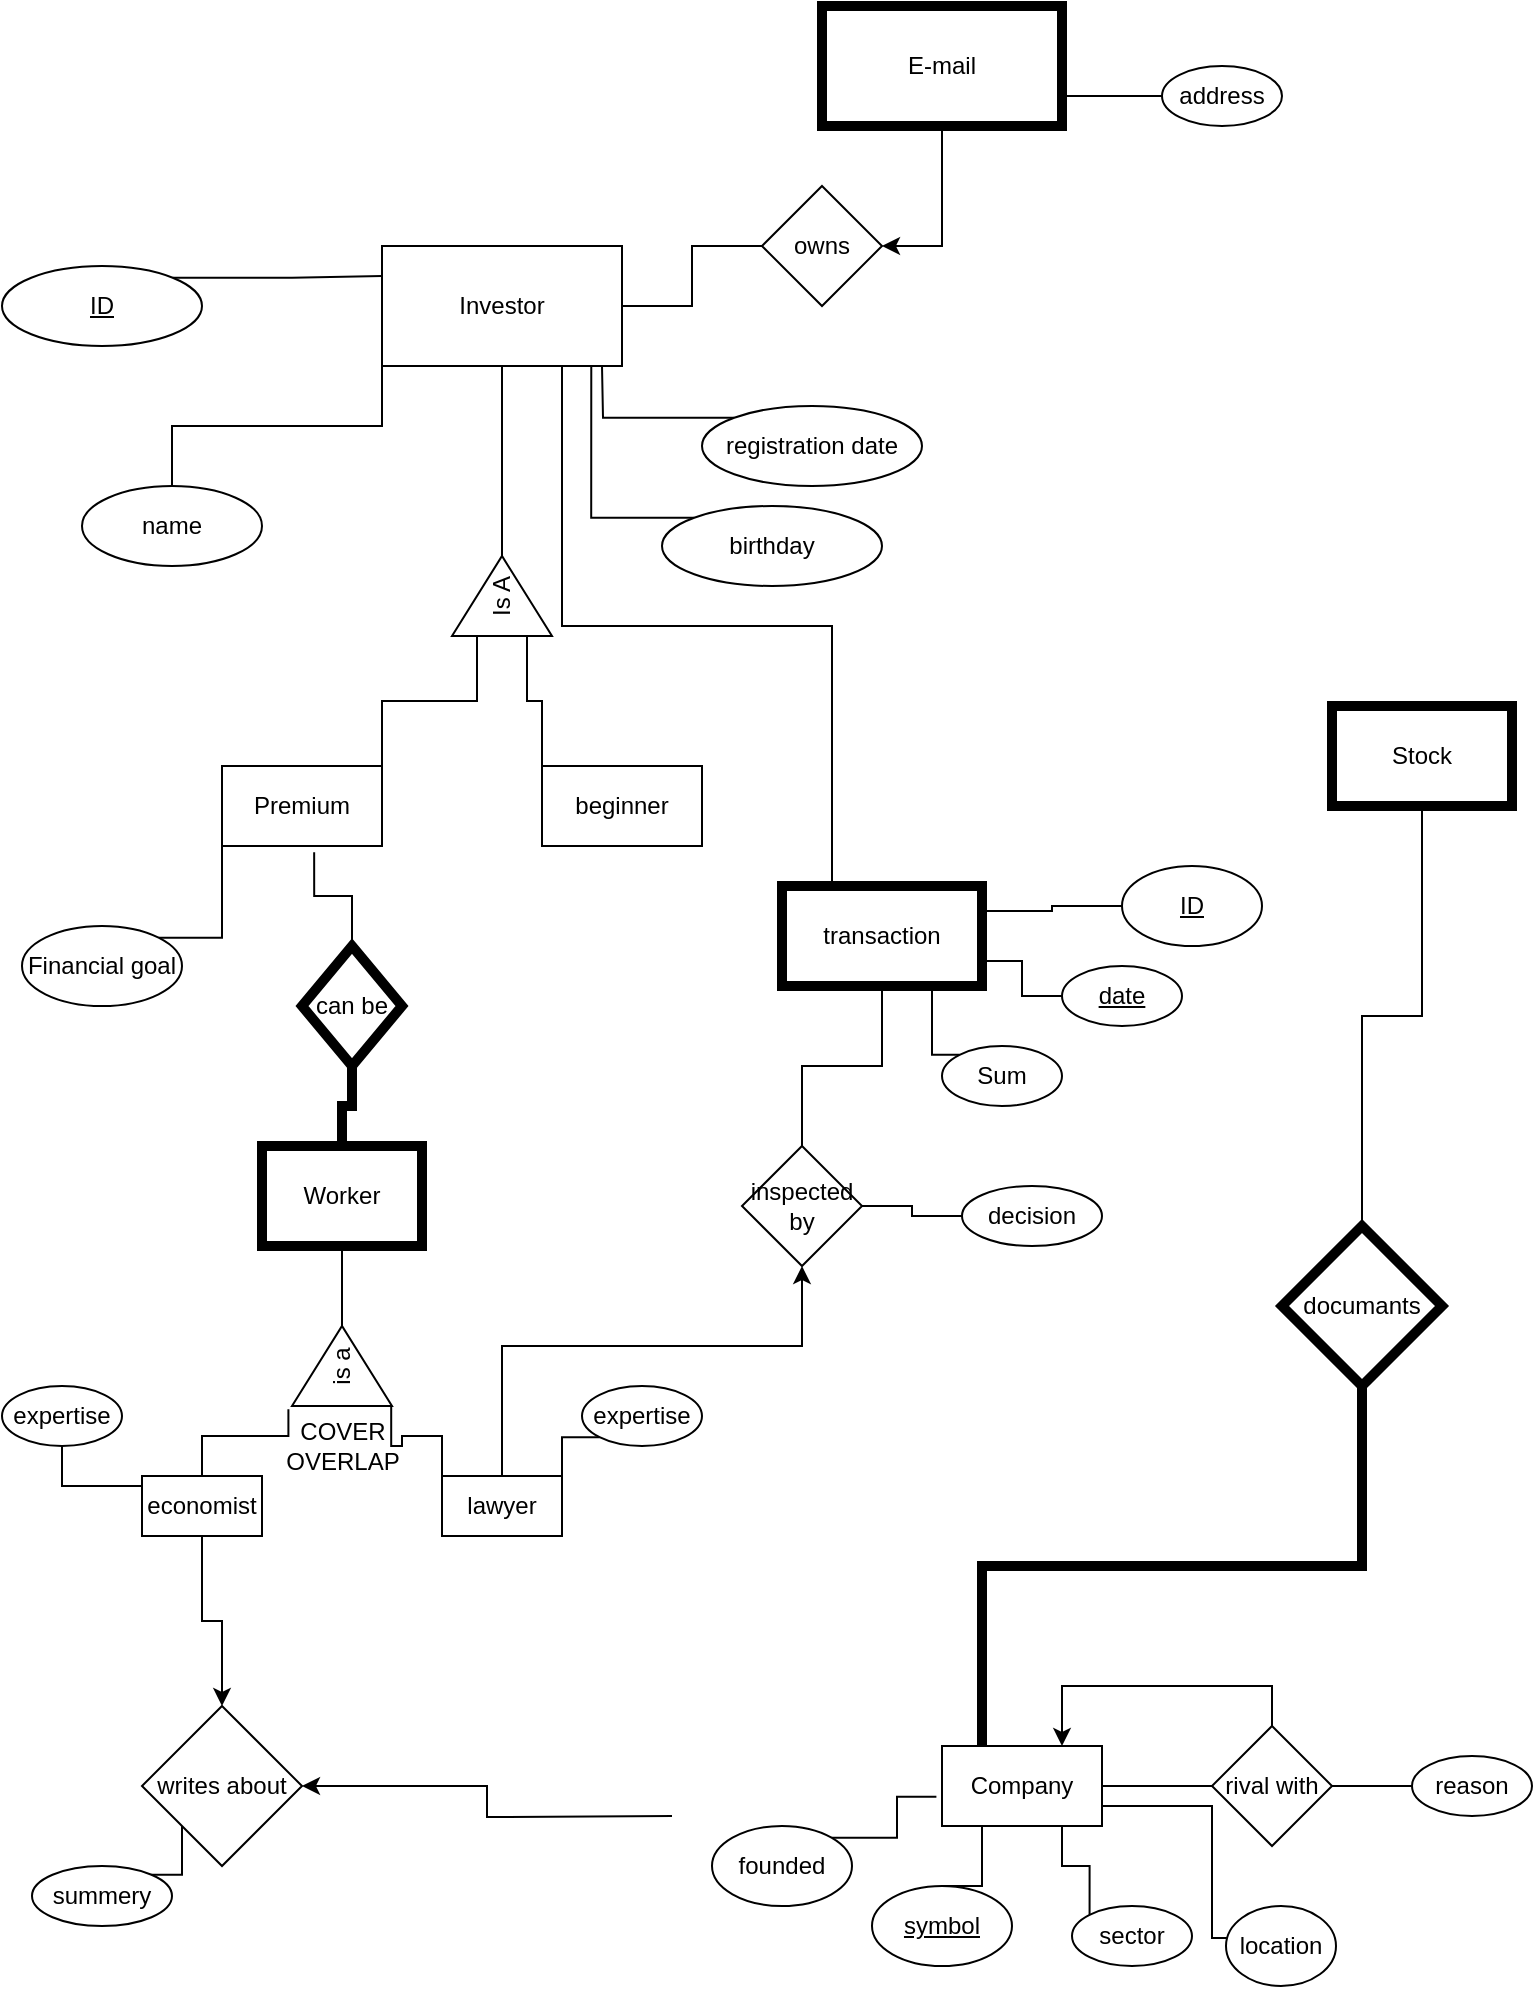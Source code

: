 <mxfile version="15.9.6" type="github">
  <diagram id="R2lEEEUBdFMjLlhIrx00" name="Page-1">
    <mxGraphModel dx="602" dy="360" grid="1" gridSize="10" guides="1" tooltips="1" connect="1" arrows="1" fold="1" page="1" pageScale="1" pageWidth="850" pageHeight="1100" math="0" shadow="0" extFonts="Permanent Marker^https://fonts.googleapis.com/css?family=Permanent+Marker">
      <root>
        <mxCell id="0" />
        <mxCell id="1" parent="0" />
        <mxCell id="njEcEhc0b-pXL3yW48il-44" style="edgeStyle=orthogonalEdgeStyle;rounded=0;orthogonalLoop=1;jettySize=auto;html=1;exitX=0.25;exitY=1;exitDx=0;exitDy=0;entryX=0.5;entryY=0;entryDx=0;entryDy=0;endArrow=none;endFill=0;" edge="1" parent="1" source="njEcEhc0b-pXL3yW48il-39" target="njEcEhc0b-pXL3yW48il-43">
          <mxGeometry relative="1" as="geometry">
            <Array as="points">
              <mxPoint x="210" y="240" />
              <mxPoint x="210" y="270" />
              <mxPoint x="105" y="270" />
            </Array>
          </mxGeometry>
        </mxCell>
        <mxCell id="njEcEhc0b-pXL3yW48il-39" value="Investor" style="rounded=0;whiteSpace=wrap;html=1;" vertex="1" parent="1">
          <mxGeometry x="210" y="180" width="120" height="60" as="geometry" />
        </mxCell>
        <mxCell id="njEcEhc0b-pXL3yW48il-42" style="edgeStyle=orthogonalEdgeStyle;rounded=0;orthogonalLoop=1;jettySize=auto;html=1;exitX=1;exitY=0;exitDx=0;exitDy=0;endArrow=none;endFill=0;entryX=0;entryY=0.25;entryDx=0;entryDy=0;" edge="1" parent="1" source="njEcEhc0b-pXL3yW48il-41" target="njEcEhc0b-pXL3yW48il-39">
          <mxGeometry relative="1" as="geometry">
            <mxPoint x="180" y="196" as="targetPoint" />
          </mxGeometry>
        </mxCell>
        <mxCell id="njEcEhc0b-pXL3yW48il-41" value="&lt;u&gt;ID&lt;/u&gt;" style="ellipse;whiteSpace=wrap;html=1;strokeWidth=1;fillColor=#FFFFFF;" vertex="1" parent="1">
          <mxGeometry x="20" y="190" width="100" height="40" as="geometry" />
        </mxCell>
        <mxCell id="njEcEhc0b-pXL3yW48il-43" value="name" style="ellipse;whiteSpace=wrap;html=1;strokeWidth=1;fillColor=#FFFFFF;" vertex="1" parent="1">
          <mxGeometry x="60" y="300" width="90" height="40" as="geometry" />
        </mxCell>
        <mxCell id="njEcEhc0b-pXL3yW48il-46" style="edgeStyle=orthogonalEdgeStyle;rounded=0;orthogonalLoop=1;jettySize=auto;html=1;exitX=0;exitY=0;exitDx=0;exitDy=0;entryX=0.872;entryY=1;entryDx=0;entryDy=0;entryPerimeter=0;endArrow=none;endFill=0;" edge="1" parent="1" source="njEcEhc0b-pXL3yW48il-45" target="njEcEhc0b-pXL3yW48il-39">
          <mxGeometry relative="1" as="geometry" />
        </mxCell>
        <mxCell id="njEcEhc0b-pXL3yW48il-45" value="birthday" style="ellipse;whiteSpace=wrap;html=1;strokeWidth=1;fillColor=#FFFFFF;" vertex="1" parent="1">
          <mxGeometry x="350" y="310" width="110" height="40" as="geometry" />
        </mxCell>
        <mxCell id="njEcEhc0b-pXL3yW48il-48" style="edgeStyle=orthogonalEdgeStyle;rounded=0;orthogonalLoop=1;jettySize=auto;html=1;exitX=0;exitY=0;exitDx=0;exitDy=0;endArrow=none;endFill=0;" edge="1" parent="1" source="njEcEhc0b-pXL3yW48il-47">
          <mxGeometry relative="1" as="geometry">
            <mxPoint x="320" y="240" as="targetPoint" />
          </mxGeometry>
        </mxCell>
        <mxCell id="njEcEhc0b-pXL3yW48il-47" value="registration date" style="ellipse;whiteSpace=wrap;html=1;strokeWidth=1;fillColor=#FFFFFF;" vertex="1" parent="1">
          <mxGeometry x="370" y="260" width="110" height="40" as="geometry" />
        </mxCell>
        <mxCell id="njEcEhc0b-pXL3yW48il-53" style="edgeStyle=orthogonalEdgeStyle;rounded=0;orthogonalLoop=1;jettySize=auto;html=1;exitX=0.5;exitY=1;exitDx=0;exitDy=0;entryX=1;entryY=0.5;entryDx=0;entryDy=0;endArrow=classic;endFill=1;" edge="1" parent="1" source="njEcEhc0b-pXL3yW48il-49" target="njEcEhc0b-pXL3yW48il-50">
          <mxGeometry relative="1" as="geometry" />
        </mxCell>
        <mxCell id="njEcEhc0b-pXL3yW48il-49" value="E-mail" style="rounded=0;whiteSpace=wrap;html=1;strokeWidth=5;fillColor=#FFFFFF;" vertex="1" parent="1">
          <mxGeometry x="430" y="60" width="120" height="60" as="geometry" />
        </mxCell>
        <mxCell id="njEcEhc0b-pXL3yW48il-51" style="edgeStyle=orthogonalEdgeStyle;rounded=0;orthogonalLoop=1;jettySize=auto;html=1;exitX=0;exitY=0.5;exitDx=0;exitDy=0;entryX=1;entryY=0.5;entryDx=0;entryDy=0;endArrow=none;endFill=0;" edge="1" parent="1" source="njEcEhc0b-pXL3yW48il-50" target="njEcEhc0b-pXL3yW48il-39">
          <mxGeometry relative="1" as="geometry" />
        </mxCell>
        <mxCell id="njEcEhc0b-pXL3yW48il-50" value="owns" style="rhombus;whiteSpace=wrap;html=1;strokeWidth=1;fillColor=#FFFFFF;" vertex="1" parent="1">
          <mxGeometry x="400" y="150" width="60" height="60" as="geometry" />
        </mxCell>
        <mxCell id="njEcEhc0b-pXL3yW48il-55" style="edgeStyle=orthogonalEdgeStyle;rounded=0;orthogonalLoop=1;jettySize=auto;html=1;exitX=0;exitY=0.5;exitDx=0;exitDy=0;entryX=1;entryY=0.75;entryDx=0;entryDy=0;endArrow=none;endFill=0;" edge="1" parent="1" source="njEcEhc0b-pXL3yW48il-54" target="njEcEhc0b-pXL3yW48il-49">
          <mxGeometry relative="1" as="geometry" />
        </mxCell>
        <mxCell id="njEcEhc0b-pXL3yW48il-54" value="address" style="ellipse;whiteSpace=wrap;html=1;strokeWidth=1;fillColor=#FFFFFF;" vertex="1" parent="1">
          <mxGeometry x="600" y="90" width="60" height="30" as="geometry" />
        </mxCell>
        <mxCell id="njEcEhc0b-pXL3yW48il-57" style="edgeStyle=orthogonalEdgeStyle;rounded=0;orthogonalLoop=1;jettySize=auto;html=1;exitX=1;exitY=0.5;exitDx=0;exitDy=0;entryX=0.5;entryY=1;entryDx=0;entryDy=0;endArrow=none;endFill=0;" edge="1" parent="1" source="njEcEhc0b-pXL3yW48il-56" target="njEcEhc0b-pXL3yW48il-39">
          <mxGeometry relative="1" as="geometry" />
        </mxCell>
        <mxCell id="njEcEhc0b-pXL3yW48il-59" style="edgeStyle=orthogonalEdgeStyle;rounded=0;orthogonalLoop=1;jettySize=auto;html=1;exitX=0;exitY=0.25;exitDx=0;exitDy=0;entryX=1;entryY=0;entryDx=0;entryDy=0;endArrow=none;endFill=0;" edge="1" parent="1" source="njEcEhc0b-pXL3yW48il-56" target="njEcEhc0b-pXL3yW48il-58">
          <mxGeometry relative="1" as="geometry" />
        </mxCell>
        <mxCell id="njEcEhc0b-pXL3yW48il-56" value="Is A" style="triangle;whiteSpace=wrap;html=1;strokeWidth=1;fillColor=#FFFFFF;rotation=-90;" vertex="1" parent="1">
          <mxGeometry x="250" y="330" width="40" height="50" as="geometry" />
        </mxCell>
        <mxCell id="njEcEhc0b-pXL3yW48il-58" value="Premium" style="rounded=0;whiteSpace=wrap;html=1;strokeWidth=1;fillColor=#FFFFFF;" vertex="1" parent="1">
          <mxGeometry x="130" y="440" width="80" height="40" as="geometry" />
        </mxCell>
        <mxCell id="njEcEhc0b-pXL3yW48il-61" style="edgeStyle=orthogonalEdgeStyle;rounded=0;orthogonalLoop=1;jettySize=auto;html=1;exitX=0;exitY=0;exitDx=0;exitDy=0;entryX=0;entryY=0.75;entryDx=0;entryDy=0;endArrow=none;endFill=0;" edge="1" parent="1" source="njEcEhc0b-pXL3yW48il-60" target="njEcEhc0b-pXL3yW48il-56">
          <mxGeometry relative="1" as="geometry" />
        </mxCell>
        <mxCell id="njEcEhc0b-pXL3yW48il-60" value="beginner" style="rounded=0;whiteSpace=wrap;html=1;strokeWidth=1;fillColor=#FFFFFF;" vertex="1" parent="1">
          <mxGeometry x="290" y="440" width="80" height="40" as="geometry" />
        </mxCell>
        <mxCell id="njEcEhc0b-pXL3yW48il-63" style="edgeStyle=orthogonalEdgeStyle;rounded=0;orthogonalLoop=1;jettySize=auto;html=1;exitX=1;exitY=0;exitDx=0;exitDy=0;entryX=0;entryY=1;entryDx=0;entryDy=0;endArrow=none;endFill=0;" edge="1" parent="1" source="njEcEhc0b-pXL3yW48il-62" target="njEcEhc0b-pXL3yW48il-58">
          <mxGeometry relative="1" as="geometry" />
        </mxCell>
        <mxCell id="njEcEhc0b-pXL3yW48il-62" value="Financial goal" style="ellipse;whiteSpace=wrap;html=1;strokeWidth=1;fillColor=#FFFFFF;" vertex="1" parent="1">
          <mxGeometry x="30" y="520" width="80" height="40" as="geometry" />
        </mxCell>
        <mxCell id="njEcEhc0b-pXL3yW48il-66" style="edgeStyle=orthogonalEdgeStyle;rounded=0;orthogonalLoop=1;jettySize=auto;html=1;exitX=0.5;exitY=0;exitDx=0;exitDy=0;entryX=0.5;entryY=1;entryDx=0;entryDy=0;endArrow=none;endFill=0;strokeWidth=5;" edge="1" parent="1" source="njEcEhc0b-pXL3yW48il-64" target="njEcEhc0b-pXL3yW48il-65">
          <mxGeometry relative="1" as="geometry" />
        </mxCell>
        <mxCell id="njEcEhc0b-pXL3yW48il-64" value="Worker" style="rounded=0;whiteSpace=wrap;html=1;strokeWidth=5;fillColor=#FFFFFF;" vertex="1" parent="1">
          <mxGeometry x="150" y="630" width="80" height="50" as="geometry" />
        </mxCell>
        <mxCell id="njEcEhc0b-pXL3yW48il-67" style="edgeStyle=orthogonalEdgeStyle;rounded=0;orthogonalLoop=1;jettySize=auto;html=1;exitX=0.5;exitY=0;exitDx=0;exitDy=0;entryX=0.576;entryY=1.078;entryDx=0;entryDy=0;entryPerimeter=0;endArrow=none;endFill=0;strokeWidth=1;" edge="1" parent="1" source="njEcEhc0b-pXL3yW48il-65" target="njEcEhc0b-pXL3yW48il-58">
          <mxGeometry relative="1" as="geometry" />
        </mxCell>
        <mxCell id="njEcEhc0b-pXL3yW48il-65" value="can be" style="rhombus;whiteSpace=wrap;html=1;strokeWidth=5;fillColor=#FFFFFF;" vertex="1" parent="1">
          <mxGeometry x="170" y="530" width="50" height="60" as="geometry" />
        </mxCell>
        <mxCell id="njEcEhc0b-pXL3yW48il-69" style="edgeStyle=orthogonalEdgeStyle;rounded=0;orthogonalLoop=1;jettySize=auto;html=1;exitX=1;exitY=0.5;exitDx=0;exitDy=0;entryX=0.5;entryY=1;entryDx=0;entryDy=0;endArrow=none;endFill=0;strokeWidth=1;" edge="1" parent="1" source="njEcEhc0b-pXL3yW48il-68" target="njEcEhc0b-pXL3yW48il-64">
          <mxGeometry relative="1" as="geometry" />
        </mxCell>
        <mxCell id="njEcEhc0b-pXL3yW48il-68" value="is a" style="triangle;whiteSpace=wrap;html=1;strokeWidth=1;fillColor=#FFFFFF;rotation=-90;" vertex="1" parent="1">
          <mxGeometry x="170" y="715" width="40" height="50" as="geometry" />
        </mxCell>
        <mxCell id="njEcEhc0b-pXL3yW48il-70" value="COVER&lt;br&gt;OVERLAP" style="text;html=1;align=center;verticalAlign=middle;resizable=0;points=[];autosize=1;strokeColor=none;fillColor=none;" vertex="1" parent="1">
          <mxGeometry x="155" y="765" width="70" height="30" as="geometry" />
        </mxCell>
        <mxCell id="njEcEhc0b-pXL3yW48il-72" style="edgeStyle=orthogonalEdgeStyle;rounded=0;orthogonalLoop=1;jettySize=auto;html=1;exitX=0;exitY=0;exitDx=0;exitDy=0;entryX=0.008;entryY=0.992;entryDx=0;entryDy=0;entryPerimeter=0;endArrow=none;endFill=0;strokeWidth=1;" edge="1" parent="1" source="njEcEhc0b-pXL3yW48il-71" target="njEcEhc0b-pXL3yW48il-68">
          <mxGeometry relative="1" as="geometry" />
        </mxCell>
        <mxCell id="njEcEhc0b-pXL3yW48il-81" style="edgeStyle=orthogonalEdgeStyle;rounded=0;orthogonalLoop=1;jettySize=auto;html=1;exitX=0.5;exitY=0;exitDx=0;exitDy=0;endArrow=classic;endFill=1;strokeWidth=1;" edge="1" parent="1" source="njEcEhc0b-pXL3yW48il-71" target="njEcEhc0b-pXL3yW48il-80">
          <mxGeometry relative="1" as="geometry">
            <Array as="points">
              <mxPoint x="270" y="730" />
              <mxPoint x="420" y="730" />
            </Array>
          </mxGeometry>
        </mxCell>
        <mxCell id="njEcEhc0b-pXL3yW48il-71" value="lawyer" style="rounded=0;whiteSpace=wrap;html=1;strokeWidth=1;fillColor=#FFFFFF;" vertex="1" parent="1">
          <mxGeometry x="240" y="795" width="60" height="30" as="geometry" />
        </mxCell>
        <mxCell id="njEcEhc0b-pXL3yW48il-74" style="edgeStyle=orthogonalEdgeStyle;rounded=0;orthogonalLoop=1;jettySize=auto;html=1;exitX=0.5;exitY=0;exitDx=0;exitDy=0;entryX=-0.041;entryY=-0.036;entryDx=0;entryDy=0;entryPerimeter=0;endArrow=none;endFill=0;strokeWidth=1;" edge="1" parent="1" source="njEcEhc0b-pXL3yW48il-73" target="njEcEhc0b-pXL3yW48il-68">
          <mxGeometry relative="1" as="geometry" />
        </mxCell>
        <mxCell id="njEcEhc0b-pXL3yW48il-111" style="edgeStyle=orthogonalEdgeStyle;rounded=0;orthogonalLoop=1;jettySize=auto;html=1;exitX=0.5;exitY=1;exitDx=0;exitDy=0;entryX=0.5;entryY=0;entryDx=0;entryDy=0;endArrow=classic;endFill=1;strokeWidth=1;" edge="1" parent="1" source="njEcEhc0b-pXL3yW48il-73" target="njEcEhc0b-pXL3yW48il-108">
          <mxGeometry relative="1" as="geometry" />
        </mxCell>
        <mxCell id="njEcEhc0b-pXL3yW48il-73" value="economist" style="rounded=0;whiteSpace=wrap;html=1;strokeWidth=1;fillColor=#FFFFFF;" vertex="1" parent="1">
          <mxGeometry x="90" y="795" width="60" height="30" as="geometry" />
        </mxCell>
        <mxCell id="njEcEhc0b-pXL3yW48il-76" style="edgeStyle=orthogonalEdgeStyle;rounded=0;orthogonalLoop=1;jettySize=auto;html=1;exitX=0;exitY=1;exitDx=0;exitDy=0;entryX=1;entryY=0;entryDx=0;entryDy=0;endArrow=none;endFill=0;strokeWidth=1;" edge="1" parent="1" source="njEcEhc0b-pXL3yW48il-75" target="njEcEhc0b-pXL3yW48il-71">
          <mxGeometry relative="1" as="geometry" />
        </mxCell>
        <mxCell id="njEcEhc0b-pXL3yW48il-75" value="expertise" style="ellipse;whiteSpace=wrap;html=1;strokeWidth=1;fillColor=#FFFFFF;" vertex="1" parent="1">
          <mxGeometry x="310" y="750" width="60" height="30" as="geometry" />
        </mxCell>
        <mxCell id="njEcEhc0b-pXL3yW48il-78" style="edgeStyle=orthogonalEdgeStyle;rounded=0;orthogonalLoop=1;jettySize=auto;html=1;exitX=0.5;exitY=1;exitDx=0;exitDy=0;entryX=0;entryY=0;entryDx=0;entryDy=0;endArrow=none;endFill=0;strokeWidth=1;" edge="1" parent="1" source="njEcEhc0b-pXL3yW48il-77" target="njEcEhc0b-pXL3yW48il-73">
          <mxGeometry relative="1" as="geometry" />
        </mxCell>
        <mxCell id="njEcEhc0b-pXL3yW48il-77" value="expertise" style="ellipse;whiteSpace=wrap;html=1;strokeWidth=1;fillColor=#FFFFFF;" vertex="1" parent="1">
          <mxGeometry x="20" y="750" width="60" height="30" as="geometry" />
        </mxCell>
        <mxCell id="njEcEhc0b-pXL3yW48il-91" style="edgeStyle=orthogonalEdgeStyle;rounded=0;orthogonalLoop=1;jettySize=auto;html=1;exitX=0.25;exitY=0;exitDx=0;exitDy=0;entryX=0.75;entryY=1;entryDx=0;entryDy=0;endArrow=none;endFill=0;strokeWidth=1;" edge="1" parent="1" source="njEcEhc0b-pXL3yW48il-79" target="njEcEhc0b-pXL3yW48il-39">
          <mxGeometry relative="1" as="geometry" />
        </mxCell>
        <mxCell id="njEcEhc0b-pXL3yW48il-79" value="transaction" style="rounded=0;whiteSpace=wrap;html=1;strokeWidth=5;fillColor=#FFFFFF;" vertex="1" parent="1">
          <mxGeometry x="410" y="500" width="100" height="50" as="geometry" />
        </mxCell>
        <mxCell id="njEcEhc0b-pXL3yW48il-84" style="edgeStyle=orthogonalEdgeStyle;rounded=0;orthogonalLoop=1;jettySize=auto;html=1;exitX=0.5;exitY=0;exitDx=0;exitDy=0;entryX=0.5;entryY=1;entryDx=0;entryDy=0;endArrow=none;endFill=0;strokeWidth=1;" edge="1" parent="1" source="njEcEhc0b-pXL3yW48il-80" target="njEcEhc0b-pXL3yW48il-79">
          <mxGeometry relative="1" as="geometry" />
        </mxCell>
        <mxCell id="njEcEhc0b-pXL3yW48il-80" value="inspected by" style="rhombus;whiteSpace=wrap;html=1;strokeWidth=1;fillColor=#FFFFFF;" vertex="1" parent="1">
          <mxGeometry x="390" y="630" width="60" height="60" as="geometry" />
        </mxCell>
        <mxCell id="njEcEhc0b-pXL3yW48il-83" style="edgeStyle=orthogonalEdgeStyle;rounded=0;orthogonalLoop=1;jettySize=auto;html=1;exitX=0;exitY=0.5;exitDx=0;exitDy=0;entryX=1;entryY=0.5;entryDx=0;entryDy=0;endArrow=none;endFill=0;strokeWidth=1;" edge="1" parent="1" source="njEcEhc0b-pXL3yW48il-82" target="njEcEhc0b-pXL3yW48il-80">
          <mxGeometry relative="1" as="geometry" />
        </mxCell>
        <mxCell id="njEcEhc0b-pXL3yW48il-82" value="decision" style="ellipse;whiteSpace=wrap;html=1;strokeWidth=1;fillColor=#FFFFFF;" vertex="1" parent="1">
          <mxGeometry x="500" y="650" width="70" height="30" as="geometry" />
        </mxCell>
        <mxCell id="njEcEhc0b-pXL3yW48il-86" style="edgeStyle=orthogonalEdgeStyle;rounded=0;orthogonalLoop=1;jettySize=auto;html=1;exitX=0;exitY=0.5;exitDx=0;exitDy=0;entryX=1;entryY=0.75;entryDx=0;entryDy=0;endArrow=none;endFill=0;strokeWidth=1;" edge="1" parent="1" source="njEcEhc0b-pXL3yW48il-85" target="njEcEhc0b-pXL3yW48il-79">
          <mxGeometry relative="1" as="geometry" />
        </mxCell>
        <mxCell id="njEcEhc0b-pXL3yW48il-85" value="&lt;u&gt;date&lt;/u&gt;" style="ellipse;whiteSpace=wrap;html=1;strokeWidth=1;fillColor=#FFFFFF;" vertex="1" parent="1">
          <mxGeometry x="550" y="540" width="60" height="30" as="geometry" />
        </mxCell>
        <mxCell id="njEcEhc0b-pXL3yW48il-88" style="edgeStyle=orthogonalEdgeStyle;rounded=0;orthogonalLoop=1;jettySize=auto;html=1;exitX=0;exitY=0.5;exitDx=0;exitDy=0;entryX=1;entryY=0.25;entryDx=0;entryDy=0;endArrow=none;endFill=0;strokeWidth=1;" edge="1" parent="1" source="njEcEhc0b-pXL3yW48il-87" target="njEcEhc0b-pXL3yW48il-79">
          <mxGeometry relative="1" as="geometry" />
        </mxCell>
        <mxCell id="njEcEhc0b-pXL3yW48il-87" value="&lt;u&gt;ID&lt;/u&gt;" style="ellipse;whiteSpace=wrap;html=1;strokeWidth=1;fillColor=#FFFFFF;" vertex="1" parent="1">
          <mxGeometry x="580" y="490" width="70" height="40" as="geometry" />
        </mxCell>
        <mxCell id="njEcEhc0b-pXL3yW48il-90" style="edgeStyle=orthogonalEdgeStyle;rounded=0;orthogonalLoop=1;jettySize=auto;html=1;exitX=0;exitY=0;exitDx=0;exitDy=0;entryX=0.75;entryY=1;entryDx=0;entryDy=0;endArrow=none;endFill=0;strokeWidth=1;" edge="1" parent="1" source="njEcEhc0b-pXL3yW48il-89" target="njEcEhc0b-pXL3yW48il-79">
          <mxGeometry relative="1" as="geometry" />
        </mxCell>
        <mxCell id="njEcEhc0b-pXL3yW48il-89" value="Sum" style="ellipse;whiteSpace=wrap;html=1;strokeWidth=1;fillColor=#FFFFFF;" vertex="1" parent="1">
          <mxGeometry x="490" y="580" width="60" height="30" as="geometry" />
        </mxCell>
        <mxCell id="njEcEhc0b-pXL3yW48il-94" style="edgeStyle=orthogonalEdgeStyle;rounded=0;orthogonalLoop=1;jettySize=auto;html=1;exitX=1;exitY=0.5;exitDx=0;exitDy=0;entryX=0;entryY=0.5;entryDx=0;entryDy=0;endArrow=none;endFill=0;strokeWidth=1;" edge="1" parent="1" source="njEcEhc0b-pXL3yW48il-92" target="njEcEhc0b-pXL3yW48il-93">
          <mxGeometry relative="1" as="geometry" />
        </mxCell>
        <mxCell id="njEcEhc0b-pXL3yW48il-92" value="Company" style="rounded=0;whiteSpace=wrap;html=1;strokeWidth=1;fillColor=#FFFFFF;" vertex="1" parent="1">
          <mxGeometry x="490" y="930" width="80" height="40" as="geometry" />
        </mxCell>
        <mxCell id="njEcEhc0b-pXL3yW48il-95" style="edgeStyle=orthogonalEdgeStyle;rounded=0;orthogonalLoop=1;jettySize=auto;html=1;exitX=0.5;exitY=0;exitDx=0;exitDy=0;entryX=0.75;entryY=0;entryDx=0;entryDy=0;endArrow=classic;endFill=1;strokeWidth=1;" edge="1" parent="1" source="njEcEhc0b-pXL3yW48il-93" target="njEcEhc0b-pXL3yW48il-92">
          <mxGeometry relative="1" as="geometry" />
        </mxCell>
        <mxCell id="njEcEhc0b-pXL3yW48il-105" style="edgeStyle=orthogonalEdgeStyle;rounded=0;orthogonalLoop=1;jettySize=auto;html=1;exitX=1;exitY=0.5;exitDx=0;exitDy=0;entryX=0;entryY=0.5;entryDx=0;entryDy=0;endArrow=none;endFill=0;strokeWidth=1;" edge="1" parent="1" source="njEcEhc0b-pXL3yW48il-93" target="njEcEhc0b-pXL3yW48il-104">
          <mxGeometry relative="1" as="geometry" />
        </mxCell>
        <mxCell id="njEcEhc0b-pXL3yW48il-93" value="rival with" style="rhombus;whiteSpace=wrap;html=1;strokeWidth=1;fillColor=#FFFFFF;" vertex="1" parent="1">
          <mxGeometry x="625" y="920" width="60" height="60" as="geometry" />
        </mxCell>
        <mxCell id="njEcEhc0b-pXL3yW48il-98" style="edgeStyle=orthogonalEdgeStyle;rounded=0;orthogonalLoop=1;jettySize=auto;html=1;exitX=1;exitY=0;exitDx=0;exitDy=0;entryX=-0.035;entryY=0.635;entryDx=0;entryDy=0;entryPerimeter=0;endArrow=none;endFill=0;strokeWidth=1;" edge="1" parent="1" source="njEcEhc0b-pXL3yW48il-96" target="njEcEhc0b-pXL3yW48il-92">
          <mxGeometry relative="1" as="geometry" />
        </mxCell>
        <mxCell id="njEcEhc0b-pXL3yW48il-96" value="founded" style="ellipse;whiteSpace=wrap;html=1;strokeWidth=1;fillColor=#FFFFFF;" vertex="1" parent="1">
          <mxGeometry x="375" y="970" width="70" height="40" as="geometry" />
        </mxCell>
        <mxCell id="njEcEhc0b-pXL3yW48il-99" style="edgeStyle=orthogonalEdgeStyle;rounded=0;orthogonalLoop=1;jettySize=auto;html=1;exitX=0.5;exitY=0;exitDx=0;exitDy=0;entryX=0.25;entryY=1;entryDx=0;entryDy=0;endArrow=none;endFill=0;strokeWidth=1;" edge="1" parent="1" source="njEcEhc0b-pXL3yW48il-97" target="njEcEhc0b-pXL3yW48il-92">
          <mxGeometry relative="1" as="geometry" />
        </mxCell>
        <mxCell id="njEcEhc0b-pXL3yW48il-97" value="&lt;u&gt;symbol&lt;/u&gt;" style="ellipse;whiteSpace=wrap;html=1;strokeWidth=1;fillColor=#FFFFFF;" vertex="1" parent="1">
          <mxGeometry x="455" y="1000" width="70" height="40" as="geometry" />
        </mxCell>
        <mxCell id="njEcEhc0b-pXL3yW48il-101" style="edgeStyle=orthogonalEdgeStyle;rounded=0;orthogonalLoop=1;jettySize=auto;html=1;exitX=0;exitY=0;exitDx=0;exitDy=0;entryX=0.75;entryY=1;entryDx=0;entryDy=0;endArrow=none;endFill=0;strokeWidth=1;" edge="1" parent="1" source="njEcEhc0b-pXL3yW48il-100" target="njEcEhc0b-pXL3yW48il-92">
          <mxGeometry relative="1" as="geometry" />
        </mxCell>
        <mxCell id="njEcEhc0b-pXL3yW48il-100" value="sector" style="ellipse;whiteSpace=wrap;html=1;strokeWidth=1;fillColor=#FFFFFF;" vertex="1" parent="1">
          <mxGeometry x="555" y="1010" width="60" height="30" as="geometry" />
        </mxCell>
        <mxCell id="njEcEhc0b-pXL3yW48il-103" style="edgeStyle=orthogonalEdgeStyle;rounded=0;orthogonalLoop=1;jettySize=auto;html=1;exitX=0;exitY=0;exitDx=0;exitDy=0;entryX=1;entryY=0.75;entryDx=0;entryDy=0;endArrow=none;endFill=0;strokeWidth=1;" edge="1" parent="1" source="njEcEhc0b-pXL3yW48il-102" target="njEcEhc0b-pXL3yW48il-92">
          <mxGeometry relative="1" as="geometry">
            <Array as="points">
              <mxPoint x="625" y="1026" />
              <mxPoint x="625" y="960" />
            </Array>
          </mxGeometry>
        </mxCell>
        <mxCell id="njEcEhc0b-pXL3yW48il-102" value="location" style="ellipse;whiteSpace=wrap;html=1;strokeWidth=1;fillColor=#FFFFFF;" vertex="1" parent="1">
          <mxGeometry x="632" y="1010" width="55" height="40" as="geometry" />
        </mxCell>
        <mxCell id="njEcEhc0b-pXL3yW48il-104" value="reason" style="ellipse;whiteSpace=wrap;html=1;strokeWidth=1;fillColor=#FFFFFF;" vertex="1" parent="1">
          <mxGeometry x="725" y="935" width="60" height="30" as="geometry" />
        </mxCell>
        <mxCell id="njEcEhc0b-pXL3yW48il-110" style="edgeStyle=orthogonalEdgeStyle;rounded=0;orthogonalLoop=1;jettySize=auto;html=1;exitX=0;exitY=0.5;exitDx=0;exitDy=0;entryX=1;entryY=0.5;entryDx=0;entryDy=0;endArrow=classic;endFill=1;strokeWidth=1;" edge="1" parent="1" target="njEcEhc0b-pXL3yW48il-108">
          <mxGeometry relative="1" as="geometry">
            <mxPoint x="355.0" y="965" as="sourcePoint" />
          </mxGeometry>
        </mxCell>
        <mxCell id="njEcEhc0b-pXL3yW48il-108" value="writes about" style="rhombus;whiteSpace=wrap;html=1;strokeWidth=1;fillColor=none;" vertex="1" parent="1">
          <mxGeometry x="90" y="910" width="80" height="80" as="geometry" />
        </mxCell>
        <mxCell id="njEcEhc0b-pXL3yW48il-113" style="edgeStyle=orthogonalEdgeStyle;rounded=0;orthogonalLoop=1;jettySize=auto;html=1;exitX=1;exitY=0;exitDx=0;exitDy=0;entryX=0;entryY=1;entryDx=0;entryDy=0;endArrow=none;endFill=0;strokeWidth=1;" edge="1" parent="1" source="njEcEhc0b-pXL3yW48il-112" target="njEcEhc0b-pXL3yW48il-108">
          <mxGeometry relative="1" as="geometry" />
        </mxCell>
        <mxCell id="njEcEhc0b-pXL3yW48il-112" value="summery" style="ellipse;whiteSpace=wrap;html=1;strokeWidth=1;fillColor=none;" vertex="1" parent="1">
          <mxGeometry x="35" y="990" width="70" height="30" as="geometry" />
        </mxCell>
        <mxCell id="njEcEhc0b-pXL3yW48il-114" value="Stock" style="rounded=0;whiteSpace=wrap;html=1;strokeWidth=5;fillColor=none;" vertex="1" parent="1">
          <mxGeometry x="685" y="410" width="90" height="50" as="geometry" />
        </mxCell>
        <mxCell id="njEcEhc0b-pXL3yW48il-118" style="edgeStyle=orthogonalEdgeStyle;rounded=0;orthogonalLoop=1;jettySize=auto;html=1;exitX=0.5;exitY=1;exitDx=0;exitDy=0;entryX=0.25;entryY=0;entryDx=0;entryDy=0;endArrow=none;endFill=0;strokeWidth=5;" edge="1" parent="1" source="njEcEhc0b-pXL3yW48il-117" target="njEcEhc0b-pXL3yW48il-92">
          <mxGeometry relative="1" as="geometry" />
        </mxCell>
        <mxCell id="njEcEhc0b-pXL3yW48il-119" style="edgeStyle=orthogonalEdgeStyle;rounded=0;orthogonalLoop=1;jettySize=auto;html=1;exitX=0.5;exitY=0;exitDx=0;exitDy=0;entryX=0.5;entryY=1;entryDx=0;entryDy=0;endArrow=none;endFill=0;strokeWidth=1;" edge="1" parent="1" source="njEcEhc0b-pXL3yW48il-117" target="njEcEhc0b-pXL3yW48il-114">
          <mxGeometry relative="1" as="geometry" />
        </mxCell>
        <mxCell id="njEcEhc0b-pXL3yW48il-117" value="documants" style="rhombus;whiteSpace=wrap;html=1;strokeWidth=5;fillColor=none;" vertex="1" parent="1">
          <mxGeometry x="660" y="670" width="80" height="80" as="geometry" />
        </mxCell>
      </root>
    </mxGraphModel>
  </diagram>
</mxfile>

